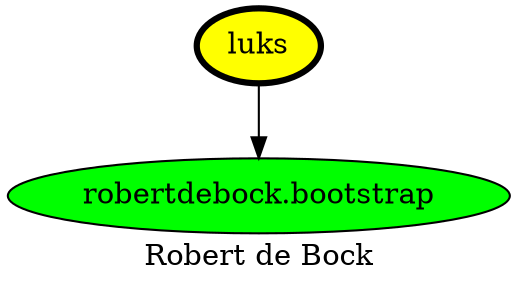 digraph PhiloDilemma {
  label = "Robert de Bock" ;
  overlap=false
  {
    "luks" [fillcolor=yellow style=filled penwidth=3]
    "robertdebock.bootstrap" [fillcolor=green style=filled]
  }
  "luks" -> "robertdebock.bootstrap"
}
